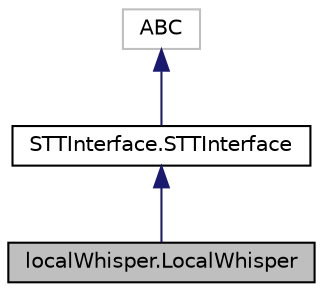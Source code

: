 digraph "localWhisper.LocalWhisper"
{
 // LATEX_PDF_SIZE
  edge [fontname="Helvetica",fontsize="10",labelfontname="Helvetica",labelfontsize="10"];
  node [fontname="Helvetica",fontsize="10",shape=record];
  Node1 [label="localWhisper.LocalWhisper",height=0.2,width=0.4,color="black", fillcolor="grey75", style="filled", fontcolor="black",tooltip="Implementación local de AudioInterface Utiliza el modelo Whisper de OpenAI localmente."];
  Node2 -> Node1 [dir="back",color="midnightblue",fontsize="10",style="solid"];
  Node2 [label="STTInterface.STTInterface",height=0.2,width=0.4,color="black", fillcolor="white", style="filled",URL="$classSTTInterface_1_1STTInterface.html",tooltip="Interfaz dedicada al manejo de reconocimiento de voz a texto (STT) Proporciona métodos abstractos."];
  Node3 -> Node2 [dir="back",color="midnightblue",fontsize="10",style="solid"];
  Node3 [label="ABC",height=0.2,width=0.4,color="grey75", fillcolor="white", style="filled",tooltip=" "];
}
